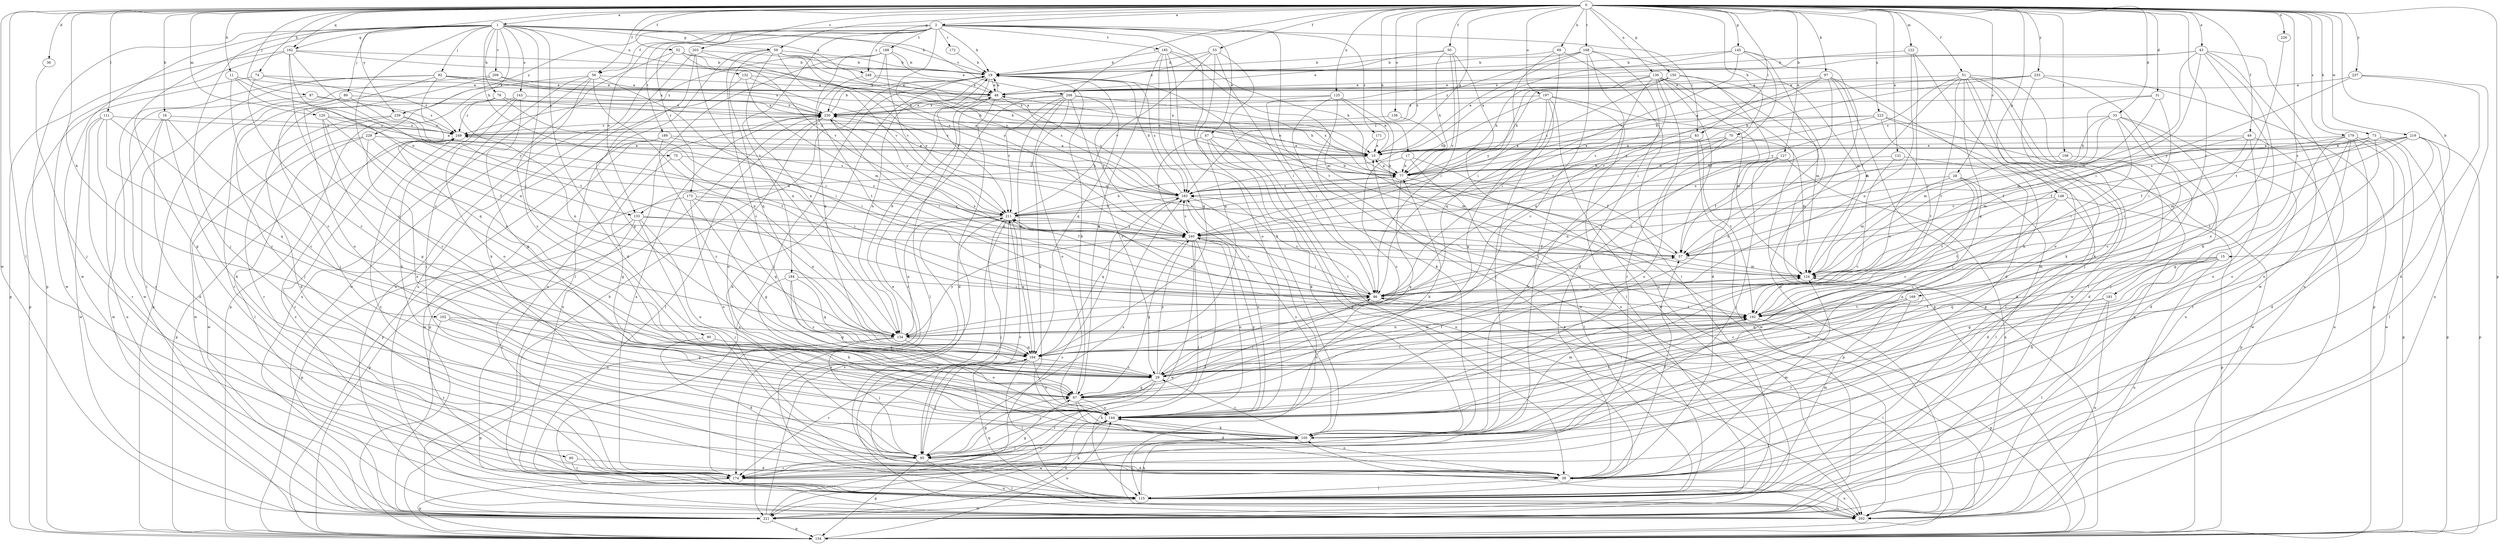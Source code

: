 strict digraph  {
0;
1;
2;
10;
11;
15;
16;
17;
19;
28;
29;
31;
33;
36;
38;
43;
47;
48;
49;
50;
51;
52;
53;
56;
57;
59;
60;
67;
69;
70;
73;
74;
75;
76;
77;
83;
86;
87;
89;
90;
92;
95;
97;
102;
105;
108;
111;
115;
120;
122;
124;
125;
127;
130;
131;
132;
133;
134;
138;
143;
144;
145;
148;
150;
154;
162;
164;
168;
169;
171;
172;
173;
174;
179;
181;
183;
184;
185;
188;
189;
192;
197;
202;
203;
208;
209;
211;
219;
221;
223;
226;
229;
230;
233;
237;
239;
240;
248;
249;
0 -> 1  [label=a];
0 -> 2  [label=a];
0 -> 10  [label=a];
0 -> 11  [label=b];
0 -> 15  [label=b];
0 -> 16  [label=b];
0 -> 17  [label=b];
0 -> 28  [label=c];
0 -> 31  [label=d];
0 -> 33  [label=d];
0 -> 36  [label=d];
0 -> 43  [label=e];
0 -> 49  [label=f];
0 -> 50  [label=f];
0 -> 51  [label=f];
0 -> 52  [label=f];
0 -> 53  [label=f];
0 -> 56  [label=f];
0 -> 59  [label=g];
0 -> 69  [label=h];
0 -> 70  [label=h];
0 -> 73  [label=h];
0 -> 74  [label=h];
0 -> 83  [label=i];
0 -> 87  [label=j];
0 -> 97  [label=k];
0 -> 102  [label=k];
0 -> 108  [label=l];
0 -> 111  [label=l];
0 -> 115  [label=l];
0 -> 120  [label=m];
0 -> 122  [label=m];
0 -> 125  [label=n];
0 -> 127  [label=n];
0 -> 130  [label=n];
0 -> 131  [label=n];
0 -> 138  [label=o];
0 -> 145  [label=p];
0 -> 148  [label=p];
0 -> 150  [label=p];
0 -> 154  [label=p];
0 -> 162  [label=q];
0 -> 168  [label=r];
0 -> 169  [label=r];
0 -> 179  [label=s];
0 -> 181  [label=s];
0 -> 183  [label=s];
0 -> 197  [label=u];
0 -> 203  [label=v];
0 -> 208  [label=v];
0 -> 219  [label=w];
0 -> 221  [label=w];
0 -> 223  [label=x];
0 -> 226  [label=x];
0 -> 233  [label=y];
0 -> 237  [label=y];
0 -> 239  [label=y];
1 -> 19  [label=b];
1 -> 29  [label=c];
1 -> 38  [label=d];
1 -> 59  [label=g];
1 -> 60  [label=g];
1 -> 75  [label=h];
1 -> 76  [label=h];
1 -> 89  [label=j];
1 -> 90  [label=j];
1 -> 92  [label=j];
1 -> 95  [label=j];
1 -> 132  [label=n];
1 -> 143  [label=o];
1 -> 154  [label=p];
1 -> 162  [label=q];
1 -> 208  [label=v];
1 -> 209  [label=v];
1 -> 221  [label=w];
1 -> 229  [label=x];
1 -> 248  [label=z];
2 -> 19  [label=b];
2 -> 47  [label=e];
2 -> 56  [label=f];
2 -> 83  [label=i];
2 -> 105  [label=k];
2 -> 133  [label=n];
2 -> 171  [label=r];
2 -> 172  [label=r];
2 -> 173  [label=r];
2 -> 184  [label=t];
2 -> 185  [label=t];
2 -> 188  [label=t];
2 -> 189  [label=t];
2 -> 192  [label=t];
2 -> 239  [label=y];
2 -> 240  [label=y];
2 -> 248  [label=z];
10 -> 77  [label=h];
10 -> 133  [label=n];
10 -> 230  [label=x];
11 -> 29  [label=c];
11 -> 48  [label=e];
11 -> 133  [label=n];
11 -> 240  [label=y];
15 -> 67  [label=g];
15 -> 105  [label=k];
15 -> 124  [label=m];
15 -> 134  [label=n];
15 -> 164  [label=q];
15 -> 202  [label=u];
16 -> 29  [label=c];
16 -> 38  [label=d];
16 -> 105  [label=k];
16 -> 221  [label=w];
16 -> 249  [label=z];
17 -> 29  [label=c];
17 -> 57  [label=f];
17 -> 77  [label=h];
17 -> 115  [label=l];
19 -> 48  [label=e];
19 -> 95  [label=j];
19 -> 134  [label=n];
19 -> 164  [label=q];
19 -> 183  [label=s];
19 -> 211  [label=v];
28 -> 29  [label=c];
28 -> 115  [label=l];
28 -> 124  [label=m];
28 -> 183  [label=s];
28 -> 192  [label=t];
29 -> 67  [label=g];
29 -> 86  [label=i];
29 -> 95  [label=j];
29 -> 124  [label=m];
29 -> 174  [label=r];
29 -> 192  [label=t];
29 -> 240  [label=y];
31 -> 57  [label=f];
31 -> 86  [label=i];
31 -> 124  [label=m];
31 -> 230  [label=x];
33 -> 29  [label=c];
33 -> 38  [label=d];
33 -> 77  [label=h];
33 -> 124  [label=m];
33 -> 192  [label=t];
33 -> 202  [label=u];
33 -> 249  [label=z];
36 -> 95  [label=j];
38 -> 57  [label=f];
38 -> 115  [label=l];
38 -> 124  [label=m];
38 -> 144  [label=o];
38 -> 202  [label=u];
38 -> 249  [label=z];
43 -> 19  [label=b];
43 -> 86  [label=i];
43 -> 105  [label=k];
43 -> 124  [label=m];
43 -> 144  [label=o];
43 -> 202  [label=u];
43 -> 221  [label=w];
43 -> 230  [label=x];
47 -> 10  [label=a];
47 -> 38  [label=d];
47 -> 105  [label=k];
47 -> 202  [label=u];
47 -> 240  [label=y];
48 -> 19  [label=b];
48 -> 38  [label=d];
48 -> 115  [label=l];
48 -> 183  [label=s];
48 -> 230  [label=x];
49 -> 10  [label=a];
49 -> 38  [label=d];
49 -> 86  [label=i];
49 -> 124  [label=m];
49 -> 202  [label=u];
50 -> 19  [label=b];
50 -> 48  [label=e];
50 -> 77  [label=h];
50 -> 86  [label=i];
50 -> 202  [label=u];
50 -> 240  [label=y];
51 -> 48  [label=e];
51 -> 57  [label=f];
51 -> 95  [label=j];
51 -> 105  [label=k];
51 -> 115  [label=l];
51 -> 144  [label=o];
51 -> 164  [label=q];
51 -> 192  [label=t];
51 -> 221  [label=w];
51 -> 240  [label=y];
52 -> 19  [label=b];
52 -> 77  [label=h];
52 -> 202  [label=u];
52 -> 211  [label=v];
52 -> 221  [label=w];
53 -> 19  [label=b];
53 -> 48  [label=e];
53 -> 86  [label=i];
53 -> 115  [label=l];
53 -> 164  [label=q];
53 -> 211  [label=v];
56 -> 29  [label=c];
56 -> 48  [label=e];
56 -> 86  [label=i];
56 -> 95  [label=j];
56 -> 134  [label=n];
56 -> 154  [label=p];
56 -> 202  [label=u];
57 -> 19  [label=b];
57 -> 124  [label=m];
57 -> 230  [label=x];
59 -> 19  [label=b];
59 -> 29  [label=c];
59 -> 77  [label=h];
59 -> 115  [label=l];
59 -> 134  [label=n];
59 -> 164  [label=q];
59 -> 183  [label=s];
59 -> 211  [label=v];
59 -> 240  [label=y];
60 -> 38  [label=d];
60 -> 174  [label=r];
67 -> 19  [label=b];
67 -> 38  [label=d];
67 -> 57  [label=f];
67 -> 86  [label=i];
67 -> 105  [label=k];
67 -> 144  [label=o];
67 -> 192  [label=t];
69 -> 19  [label=b];
69 -> 86  [label=i];
69 -> 115  [label=l];
69 -> 164  [label=q];
70 -> 10  [label=a];
70 -> 124  [label=m];
70 -> 134  [label=n];
70 -> 144  [label=o];
70 -> 211  [label=v];
73 -> 10  [label=a];
73 -> 57  [label=f];
73 -> 124  [label=m];
73 -> 144  [label=o];
73 -> 154  [label=p];
73 -> 221  [label=w];
73 -> 240  [label=y];
74 -> 29  [label=c];
74 -> 48  [label=e];
74 -> 154  [label=p];
74 -> 249  [label=z];
75 -> 67  [label=g];
75 -> 77  [label=h];
75 -> 86  [label=i];
76 -> 10  [label=a];
76 -> 38  [label=d];
76 -> 86  [label=i];
76 -> 134  [label=n];
76 -> 230  [label=x];
77 -> 10  [label=a];
77 -> 48  [label=e];
77 -> 67  [label=g];
77 -> 154  [label=p];
77 -> 183  [label=s];
83 -> 10  [label=a];
83 -> 105  [label=k];
83 -> 192  [label=t];
83 -> 221  [label=w];
86 -> 183  [label=s];
86 -> 192  [label=t];
86 -> 211  [label=v];
86 -> 230  [label=x];
87 -> 174  [label=r];
87 -> 230  [label=x];
87 -> 249  [label=z];
89 -> 95  [label=j];
89 -> 174  [label=r];
89 -> 192  [label=t];
89 -> 230  [label=x];
90 -> 38  [label=d];
90 -> 164  [label=q];
92 -> 10  [label=a];
92 -> 48  [label=e];
92 -> 95  [label=j];
92 -> 115  [label=l];
92 -> 164  [label=q];
92 -> 221  [label=w];
92 -> 230  [label=x];
95 -> 38  [label=d];
95 -> 67  [label=g];
95 -> 154  [label=p];
95 -> 174  [label=r];
95 -> 183  [label=s];
95 -> 202  [label=u];
95 -> 211  [label=v];
97 -> 38  [label=d];
97 -> 48  [label=e];
97 -> 77  [label=h];
97 -> 86  [label=i];
97 -> 95  [label=j];
97 -> 124  [label=m];
97 -> 240  [label=y];
102 -> 67  [label=g];
102 -> 134  [label=n];
102 -> 144  [label=o];
102 -> 174  [label=r];
105 -> 29  [label=c];
105 -> 95  [label=j];
105 -> 115  [label=l];
105 -> 124  [label=m];
105 -> 183  [label=s];
108 -> 77  [label=h];
108 -> 105  [label=k];
111 -> 29  [label=c];
111 -> 164  [label=q];
111 -> 174  [label=r];
111 -> 202  [label=u];
111 -> 221  [label=w];
111 -> 249  [label=z];
115 -> 10  [label=a];
115 -> 19  [label=b];
115 -> 105  [label=k];
115 -> 124  [label=m];
115 -> 202  [label=u];
115 -> 221  [label=w];
115 -> 230  [label=x];
115 -> 249  [label=z];
120 -> 10  [label=a];
120 -> 29  [label=c];
120 -> 67  [label=g];
120 -> 134  [label=n];
120 -> 249  [label=z];
122 -> 19  [label=b];
122 -> 105  [label=k];
122 -> 134  [label=n];
122 -> 144  [label=o];
124 -> 86  [label=i];
125 -> 10  [label=a];
125 -> 86  [label=i];
125 -> 105  [label=k];
125 -> 202  [label=u];
125 -> 221  [label=w];
125 -> 230  [label=x];
127 -> 57  [label=f];
127 -> 77  [label=h];
127 -> 86  [label=i];
127 -> 95  [label=j];
127 -> 202  [label=u];
130 -> 38  [label=d];
130 -> 48  [label=e];
130 -> 57  [label=f];
130 -> 77  [label=h];
130 -> 86  [label=i];
130 -> 124  [label=m];
130 -> 134  [label=n];
130 -> 154  [label=p];
130 -> 174  [label=r];
130 -> 240  [label=y];
131 -> 29  [label=c];
131 -> 77  [label=h];
131 -> 154  [label=p];
132 -> 48  [label=e];
132 -> 105  [label=k];
132 -> 124  [label=m];
132 -> 183  [label=s];
133 -> 57  [label=f];
133 -> 95  [label=j];
133 -> 144  [label=o];
133 -> 154  [label=p];
133 -> 174  [label=r];
133 -> 240  [label=y];
134 -> 19  [label=b];
134 -> 95  [label=j];
134 -> 144  [label=o];
134 -> 154  [label=p];
134 -> 164  [label=q];
134 -> 240  [label=y];
138 -> 77  [label=h];
138 -> 249  [label=z];
143 -> 67  [label=g];
143 -> 105  [label=k];
143 -> 144  [label=o];
143 -> 230  [label=x];
143 -> 249  [label=z];
144 -> 77  [label=h];
144 -> 105  [label=k];
144 -> 192  [label=t];
144 -> 221  [label=w];
144 -> 240  [label=y];
145 -> 10  [label=a];
145 -> 19  [label=b];
145 -> 86  [label=i];
145 -> 144  [label=o];
145 -> 183  [label=s];
145 -> 202  [label=u];
148 -> 29  [label=c];
148 -> 38  [label=d];
148 -> 154  [label=p];
148 -> 192  [label=t];
148 -> 211  [label=v];
150 -> 29  [label=c];
150 -> 48  [label=e];
150 -> 77  [label=h];
150 -> 154  [label=p];
150 -> 183  [label=s];
154 -> 86  [label=i];
154 -> 144  [label=o];
162 -> 10  [label=a];
162 -> 19  [label=b];
162 -> 29  [label=c];
162 -> 134  [label=n];
162 -> 154  [label=p];
162 -> 192  [label=t];
162 -> 221  [label=w];
164 -> 29  [label=c];
164 -> 95  [label=j];
164 -> 115  [label=l];
164 -> 144  [label=o];
164 -> 174  [label=r];
168 -> 10  [label=a];
168 -> 19  [label=b];
168 -> 29  [label=c];
168 -> 38  [label=d];
168 -> 95  [label=j];
168 -> 124  [label=m];
168 -> 249  [label=z];
169 -> 29  [label=c];
169 -> 164  [label=q];
169 -> 174  [label=r];
169 -> 192  [label=t];
171 -> 10  [label=a];
171 -> 124  [label=m];
172 -> 19  [label=b];
173 -> 67  [label=g];
173 -> 134  [label=n];
173 -> 144  [label=o];
173 -> 154  [label=p];
173 -> 164  [label=q];
173 -> 211  [label=v];
174 -> 48  [label=e];
174 -> 67  [label=g];
174 -> 105  [label=k];
174 -> 115  [label=l];
174 -> 144  [label=o];
174 -> 154  [label=p];
174 -> 230  [label=x];
179 -> 10  [label=a];
179 -> 38  [label=d];
179 -> 57  [label=f];
179 -> 67  [label=g];
179 -> 144  [label=o];
179 -> 154  [label=p];
179 -> 174  [label=r];
179 -> 221  [label=w];
181 -> 29  [label=c];
181 -> 115  [label=l];
181 -> 192  [label=t];
181 -> 202  [label=u];
183 -> 19  [label=b];
183 -> 144  [label=o];
183 -> 164  [label=q];
183 -> 202  [label=u];
183 -> 211  [label=v];
184 -> 29  [label=c];
184 -> 67  [label=g];
184 -> 86  [label=i];
184 -> 105  [label=k];
184 -> 164  [label=q];
185 -> 19  [label=b];
185 -> 67  [label=g];
185 -> 77  [label=h];
185 -> 124  [label=m];
185 -> 144  [label=o];
185 -> 164  [label=q];
185 -> 183  [label=s];
188 -> 19  [label=b];
188 -> 48  [label=e];
188 -> 164  [label=q];
188 -> 202  [label=u];
188 -> 211  [label=v];
188 -> 230  [label=x];
188 -> 249  [label=z];
189 -> 10  [label=a];
189 -> 29  [label=c];
189 -> 154  [label=p];
189 -> 183  [label=s];
189 -> 221  [label=w];
192 -> 134  [label=n];
192 -> 154  [label=p];
192 -> 211  [label=v];
197 -> 67  [label=g];
197 -> 95  [label=j];
197 -> 115  [label=l];
197 -> 124  [label=m];
197 -> 183  [label=s];
197 -> 221  [label=w];
197 -> 230  [label=x];
202 -> 105  [label=k];
202 -> 164  [label=q];
203 -> 19  [label=b];
203 -> 67  [label=g];
203 -> 134  [label=n];
203 -> 183  [label=s];
203 -> 202  [label=u];
208 -> 29  [label=c];
208 -> 77  [label=h];
208 -> 105  [label=k];
208 -> 144  [label=o];
208 -> 164  [label=q];
208 -> 174  [label=r];
208 -> 211  [label=v];
208 -> 230  [label=x];
208 -> 240  [label=y];
209 -> 48  [label=e];
209 -> 144  [label=o];
209 -> 154  [label=p];
209 -> 230  [label=x];
211 -> 77  [label=h];
211 -> 95  [label=j];
211 -> 115  [label=l];
211 -> 134  [label=n];
211 -> 164  [label=q];
211 -> 202  [label=u];
211 -> 221  [label=w];
211 -> 240  [label=y];
219 -> 10  [label=a];
219 -> 57  [label=f];
219 -> 115  [label=l];
219 -> 144  [label=o];
219 -> 154  [label=p];
219 -> 183  [label=s];
219 -> 192  [label=t];
221 -> 19  [label=b];
221 -> 144  [label=o];
221 -> 154  [label=p];
221 -> 183  [label=s];
221 -> 211  [label=v];
223 -> 115  [label=l];
223 -> 183  [label=s];
223 -> 192  [label=t];
223 -> 202  [label=u];
223 -> 211  [label=v];
223 -> 249  [label=z];
226 -> 192  [label=t];
229 -> 10  [label=a];
229 -> 57  [label=f];
229 -> 115  [label=l];
229 -> 144  [label=o];
229 -> 221  [label=w];
230 -> 19  [label=b];
230 -> 86  [label=i];
230 -> 115  [label=l];
230 -> 144  [label=o];
230 -> 154  [label=p];
230 -> 211  [label=v];
230 -> 249  [label=z];
233 -> 10  [label=a];
233 -> 48  [label=e];
233 -> 77  [label=h];
233 -> 105  [label=k];
233 -> 115  [label=l];
233 -> 154  [label=p];
237 -> 38  [label=d];
237 -> 48  [label=e];
237 -> 202  [label=u];
237 -> 240  [label=y];
239 -> 86  [label=i];
239 -> 174  [label=r];
239 -> 221  [label=w];
239 -> 249  [label=z];
240 -> 57  [label=f];
240 -> 67  [label=g];
240 -> 86  [label=i];
240 -> 95  [label=j];
240 -> 115  [label=l];
240 -> 144  [label=o];
240 -> 183  [label=s];
240 -> 221  [label=w];
240 -> 249  [label=z];
248 -> 48  [label=e];
248 -> 183  [label=s];
248 -> 192  [label=t];
249 -> 10  [label=a];
249 -> 154  [label=p];
249 -> 174  [label=r];
}
